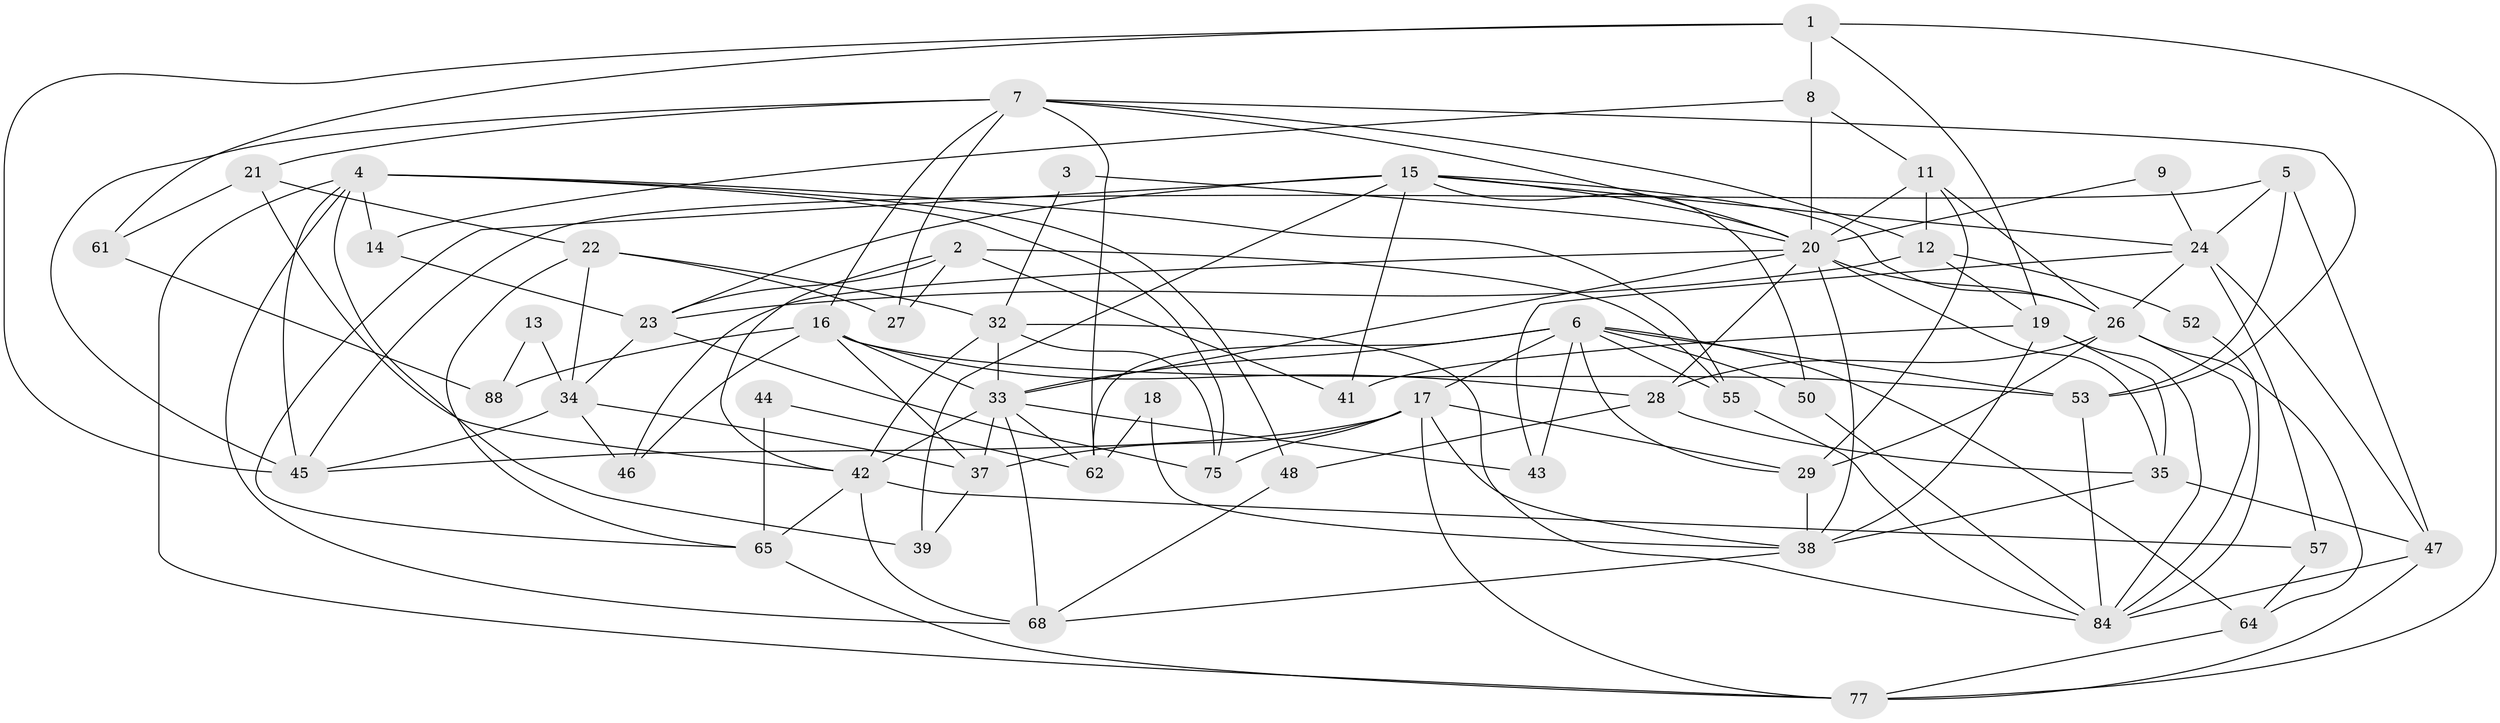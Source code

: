 // Generated by graph-tools (version 1.1) at 2025/23/03/03/25 07:23:56]
// undirected, 56 vertices, 140 edges
graph export_dot {
graph [start="1"]
  node [color=gray90,style=filled];
  1 [super="+10"];
  2 [super="+70"];
  3;
  4 [super="+71"];
  5;
  6 [super="+90"];
  7 [super="+91"];
  8 [super="+30"];
  9;
  11;
  12 [super="+25"];
  13;
  14;
  15 [super="+85"];
  16 [super="+73"];
  17 [super="+59"];
  18;
  19 [super="+36"];
  20 [super="+60"];
  21;
  22 [super="+86"];
  23 [super="+63"];
  24 [super="+58"];
  26 [super="+40"];
  27;
  28 [super="+76"];
  29 [super="+31"];
  32 [super="+67"];
  33 [super="+81"];
  34 [super="+51"];
  35 [super="+82"];
  37 [super="+54"];
  38 [super="+49"];
  39;
  41;
  42 [super="+80"];
  43 [super="+79"];
  44;
  45 [super="+83"];
  46;
  47 [super="+56"];
  48;
  50;
  52;
  53 [super="+66"];
  55;
  57 [super="+69"];
  61;
  62 [super="+72"];
  64;
  65 [super="+74"];
  68 [super="+78"];
  75;
  77 [super="+89"];
  84 [super="+87"];
  88;
  1 -- 8;
  1 -- 45;
  1 -- 19;
  1 -- 77;
  1 -- 61;
  2 -- 41;
  2 -- 55;
  2 -- 42;
  2 -- 27;
  2 -- 23;
  3 -- 20;
  3 -- 32;
  4 -- 39;
  4 -- 48;
  4 -- 75;
  4 -- 77;
  4 -- 14;
  4 -- 55;
  4 -- 68;
  4 -- 45;
  5 -- 47;
  5 -- 45;
  5 -- 53;
  5 -- 24;
  6 -- 50;
  6 -- 29;
  6 -- 43;
  6 -- 64;
  6 -- 17;
  6 -- 55;
  6 -- 62;
  6 -- 53;
  6 -- 33;
  7 -- 21;
  7 -- 16;
  7 -- 53;
  7 -- 27;
  7 -- 45;
  7 -- 12;
  7 -- 20;
  7 -- 62;
  8 -- 11;
  8 -- 20;
  8 -- 14;
  9 -- 24;
  9 -- 20;
  11 -- 12;
  11 -- 20;
  11 -- 29;
  11 -- 26;
  12 -- 23;
  12 -- 52 [weight=2];
  12 -- 19;
  13 -- 88;
  13 -- 34;
  14 -- 23;
  15 -- 23;
  15 -- 50;
  15 -- 20;
  15 -- 39;
  15 -- 41;
  15 -- 24;
  15 -- 26;
  15 -- 65;
  16 -- 46;
  16 -- 88;
  16 -- 33;
  16 -- 37;
  16 -- 28;
  16 -- 53;
  17 -- 45;
  17 -- 77;
  17 -- 37;
  17 -- 38;
  17 -- 75;
  17 -- 29;
  18 -- 38;
  18 -- 62;
  19 -- 38 [weight=2];
  19 -- 84;
  19 -- 35;
  19 -- 41;
  20 -- 28;
  20 -- 38;
  20 -- 33;
  20 -- 46;
  20 -- 26;
  20 -- 35;
  21 -- 61;
  21 -- 22;
  21 -- 42;
  22 -- 27;
  22 -- 34;
  22 -- 32;
  22 -- 65;
  23 -- 75;
  23 -- 34;
  24 -- 26;
  24 -- 57 [weight=2];
  24 -- 43;
  24 -- 47;
  26 -- 84;
  26 -- 64;
  26 -- 28;
  26 -- 29;
  28 -- 35;
  28 -- 48;
  29 -- 38;
  32 -- 42;
  32 -- 75;
  32 -- 33;
  32 -- 84;
  33 -- 62;
  33 -- 68;
  33 -- 37;
  33 -- 42;
  33 -- 43;
  34 -- 37 [weight=2];
  34 -- 46;
  34 -- 45;
  35 -- 38 [weight=2];
  35 -- 47;
  37 -- 39;
  38 -- 68;
  42 -- 65;
  42 -- 68;
  42 -- 57;
  44 -- 62;
  44 -- 65;
  47 -- 77;
  47 -- 84;
  48 -- 68;
  50 -- 84;
  52 -- 84;
  53 -- 84;
  55 -- 84;
  57 -- 64;
  61 -- 88;
  64 -- 77;
  65 -- 77;
}
